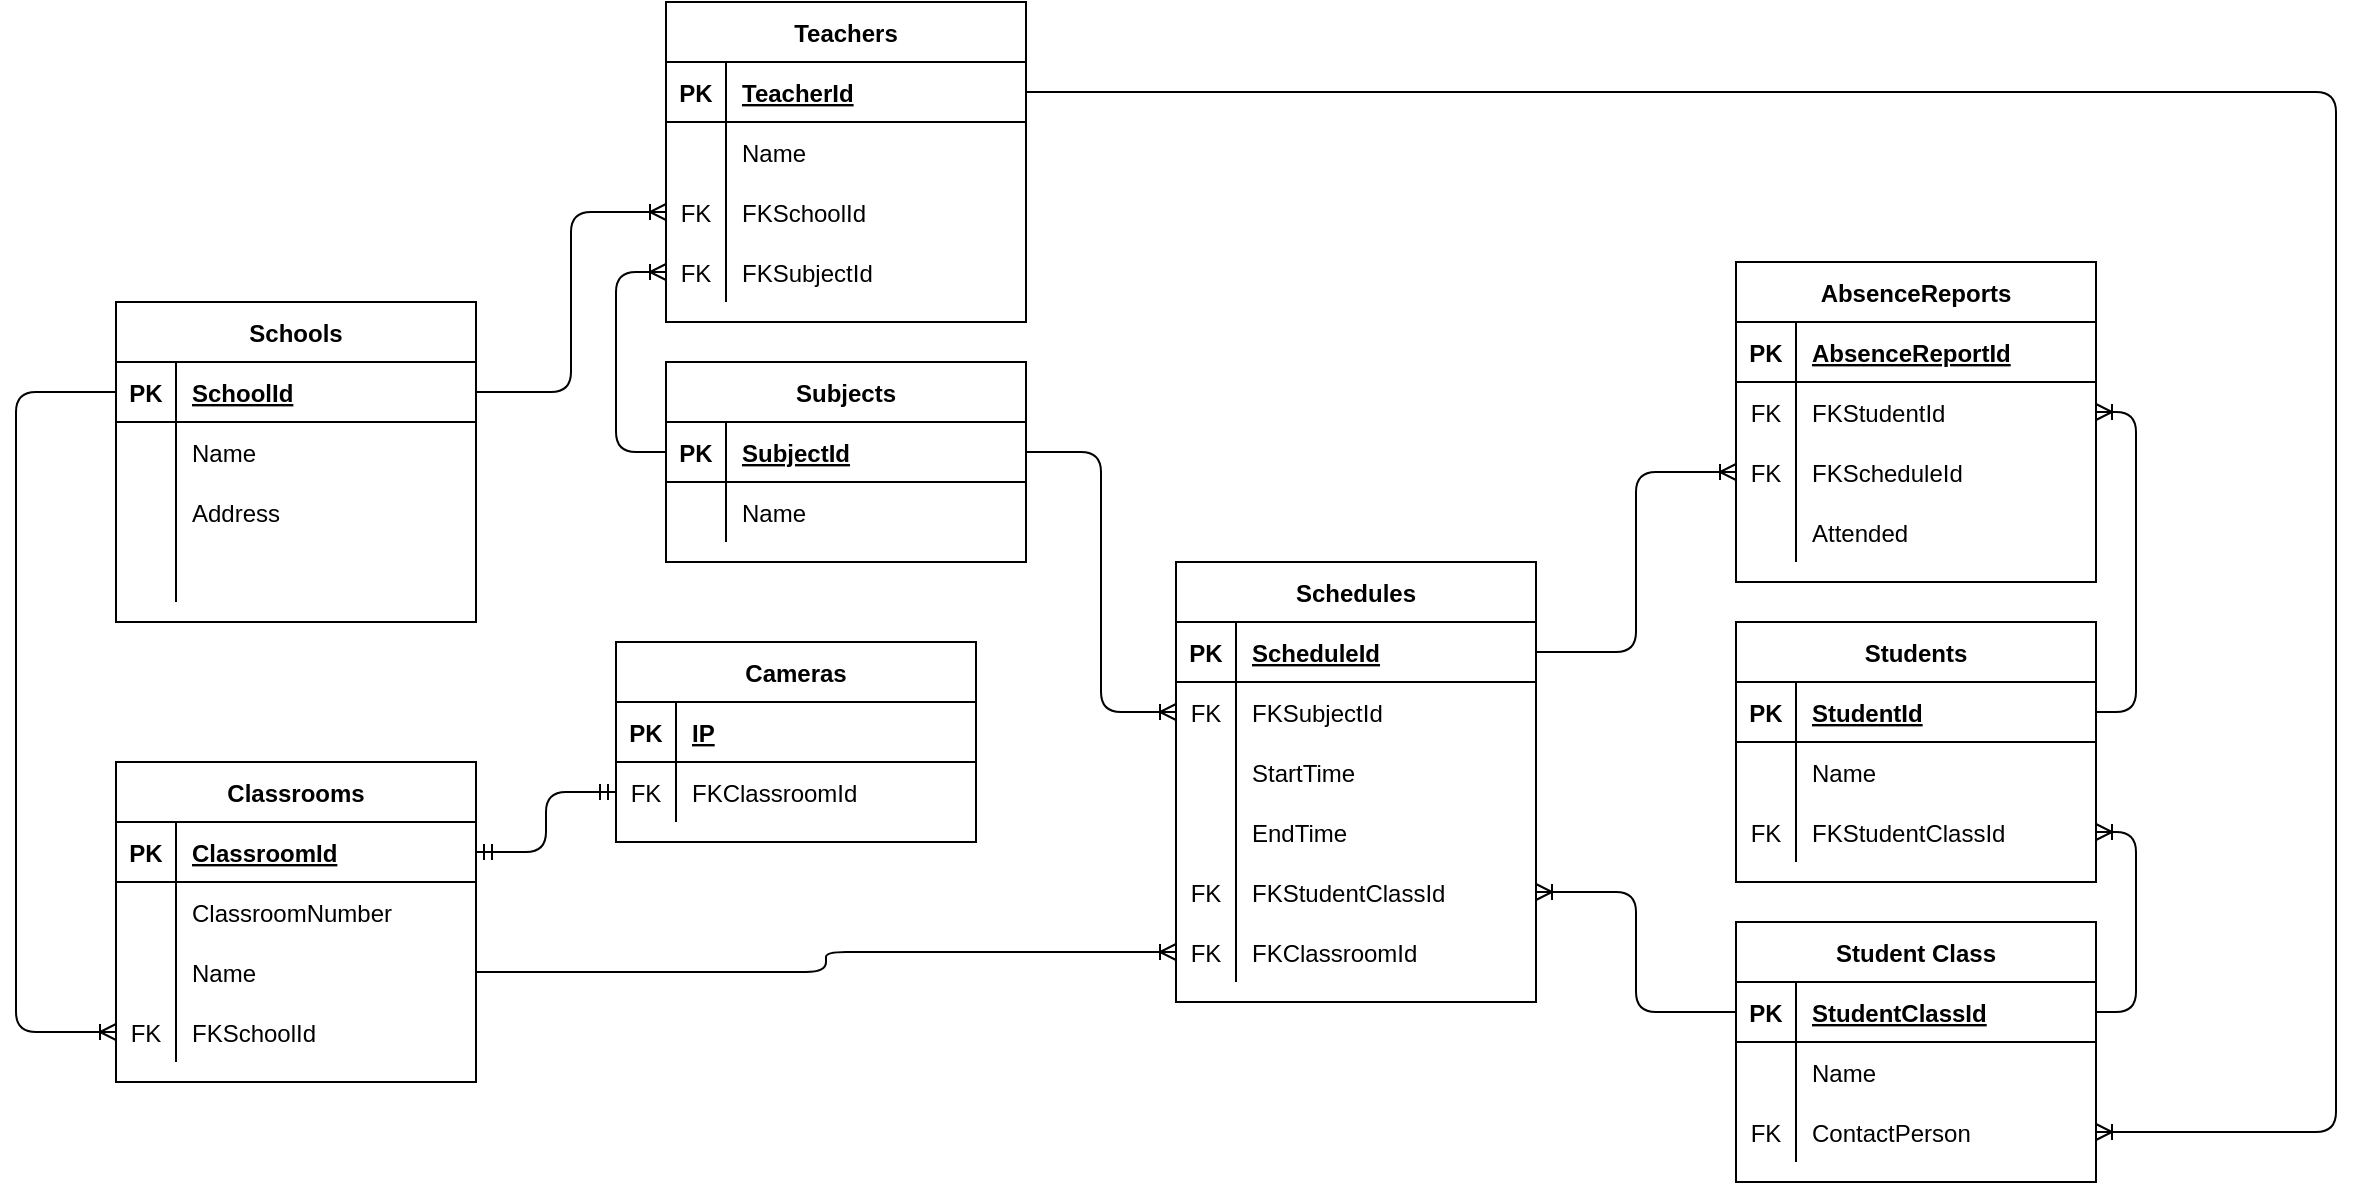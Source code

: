 <mxfile version="15.4.0" type="device"><diagram id="8rN5_jZDG_-9u5wb9jGF" name="Side-1"><mxGraphModel dx="2378" dy="-1061" grid="1" gridSize="10" guides="1" tooltips="1" connect="1" arrows="1" fold="1" page="1" pageScale="1" pageWidth="1169" pageHeight="827" math="0" shadow="0"><root><mxCell id="0"/><mxCell id="1" parent="0"/><mxCell id="3MTxKr7lVffq38F8C_se-118" value="Cameras" style="shape=table;startSize=30;container=1;collapsible=1;childLayout=tableLayout;fixedRows=1;rowLines=0;fontStyle=1;align=center;resizeLast=1;" parent="1" vertex="1"><mxGeometry x="300" y="1980" width="180" height="100" as="geometry"/></mxCell><mxCell id="3MTxKr7lVffq38F8C_se-119" value="" style="shape=partialRectangle;collapsible=0;dropTarget=0;pointerEvents=0;fillColor=none;top=0;left=0;bottom=1;right=0;points=[[0,0.5],[1,0.5]];portConstraint=eastwest;" parent="3MTxKr7lVffq38F8C_se-118" vertex="1"><mxGeometry y="30" width="180" height="30" as="geometry"/></mxCell><mxCell id="3MTxKr7lVffq38F8C_se-120" value="PK" style="shape=partialRectangle;connectable=0;fillColor=none;top=0;left=0;bottom=0;right=0;fontStyle=1;overflow=hidden;" parent="3MTxKr7lVffq38F8C_se-119" vertex="1"><mxGeometry width="30" height="30" as="geometry"><mxRectangle width="30" height="30" as="alternateBounds"/></mxGeometry></mxCell><mxCell id="3MTxKr7lVffq38F8C_se-121" value="IP" style="shape=partialRectangle;connectable=0;fillColor=none;top=0;left=0;bottom=0;right=0;align=left;spacingLeft=6;fontStyle=5;overflow=hidden;" parent="3MTxKr7lVffq38F8C_se-119" vertex="1"><mxGeometry x="30" width="150" height="30" as="geometry"><mxRectangle width="150" height="30" as="alternateBounds"/></mxGeometry></mxCell><mxCell id="3MTxKr7lVffq38F8C_se-122" value="" style="shape=partialRectangle;collapsible=0;dropTarget=0;pointerEvents=0;fillColor=none;top=0;left=0;bottom=0;right=0;points=[[0,0.5],[1,0.5]];portConstraint=eastwest;" parent="3MTxKr7lVffq38F8C_se-118" vertex="1"><mxGeometry y="60" width="180" height="30" as="geometry"/></mxCell><mxCell id="3MTxKr7lVffq38F8C_se-123" value="FK" style="shape=partialRectangle;connectable=0;fillColor=none;top=0;left=0;bottom=0;right=0;fontStyle=0;overflow=hidden;" parent="3MTxKr7lVffq38F8C_se-122" vertex="1"><mxGeometry width="30" height="30" as="geometry"><mxRectangle width="30" height="30" as="alternateBounds"/></mxGeometry></mxCell><mxCell id="3MTxKr7lVffq38F8C_se-124" value="FKClassroomId" style="shape=partialRectangle;connectable=0;fillColor=none;top=0;left=0;bottom=0;right=0;align=left;spacingLeft=6;fontStyle=0;overflow=hidden;" parent="3MTxKr7lVffq38F8C_se-122" vertex="1"><mxGeometry x="30" width="150" height="30" as="geometry"><mxRectangle width="150" height="30" as="alternateBounds"/></mxGeometry></mxCell><mxCell id="3MTxKr7lVffq38F8C_se-125" value="Classrooms" style="shape=table;startSize=30;container=1;collapsible=1;childLayout=tableLayout;fixedRows=1;rowLines=0;fontStyle=1;align=center;resizeLast=1;" parent="1" vertex="1"><mxGeometry x="50" y="2040" width="180" height="160" as="geometry"/></mxCell><mxCell id="3MTxKr7lVffq38F8C_se-126" value="" style="shape=partialRectangle;collapsible=0;dropTarget=0;pointerEvents=0;fillColor=none;top=0;left=0;bottom=1;right=0;points=[[0,0.5],[1,0.5]];portConstraint=eastwest;" parent="3MTxKr7lVffq38F8C_se-125" vertex="1"><mxGeometry y="30" width="180" height="30" as="geometry"/></mxCell><mxCell id="3MTxKr7lVffq38F8C_se-127" value="PK" style="shape=partialRectangle;connectable=0;fillColor=none;top=0;left=0;bottom=0;right=0;fontStyle=1;overflow=hidden;" parent="3MTxKr7lVffq38F8C_se-126" vertex="1"><mxGeometry width="30" height="30" as="geometry"><mxRectangle width="30" height="30" as="alternateBounds"/></mxGeometry></mxCell><mxCell id="3MTxKr7lVffq38F8C_se-128" value="ClassroomId" style="shape=partialRectangle;connectable=0;fillColor=none;top=0;left=0;bottom=0;right=0;align=left;spacingLeft=6;fontStyle=5;overflow=hidden;" parent="3MTxKr7lVffq38F8C_se-126" vertex="1"><mxGeometry x="30" width="150" height="30" as="geometry"><mxRectangle width="150" height="30" as="alternateBounds"/></mxGeometry></mxCell><mxCell id="3MTxKr7lVffq38F8C_se-129" value="" style="shape=partialRectangle;collapsible=0;dropTarget=0;pointerEvents=0;fillColor=none;top=0;left=0;bottom=0;right=0;points=[[0,0.5],[1,0.5]];portConstraint=eastwest;" parent="3MTxKr7lVffq38F8C_se-125" vertex="1"><mxGeometry y="60" width="180" height="30" as="geometry"/></mxCell><mxCell id="3MTxKr7lVffq38F8C_se-130" value="" style="shape=partialRectangle;connectable=0;fillColor=none;top=0;left=0;bottom=0;right=0;editable=1;overflow=hidden;" parent="3MTxKr7lVffq38F8C_se-129" vertex="1"><mxGeometry width="30" height="30" as="geometry"><mxRectangle width="30" height="30" as="alternateBounds"/></mxGeometry></mxCell><mxCell id="3MTxKr7lVffq38F8C_se-131" value="ClassroomNumber" style="shape=partialRectangle;connectable=0;fillColor=none;top=0;left=0;bottom=0;right=0;align=left;spacingLeft=6;overflow=hidden;" parent="3MTxKr7lVffq38F8C_se-129" vertex="1"><mxGeometry x="30" width="150" height="30" as="geometry"><mxRectangle width="150" height="30" as="alternateBounds"/></mxGeometry></mxCell><mxCell id="3MTxKr7lVffq38F8C_se-132" value="" style="shape=partialRectangle;collapsible=0;dropTarget=0;pointerEvents=0;fillColor=none;top=0;left=0;bottom=0;right=0;points=[[0,0.5],[1,0.5]];portConstraint=eastwest;" parent="3MTxKr7lVffq38F8C_se-125" vertex="1"><mxGeometry y="90" width="180" height="30" as="geometry"/></mxCell><mxCell id="3MTxKr7lVffq38F8C_se-133" value="" style="shape=partialRectangle;connectable=0;fillColor=none;top=0;left=0;bottom=0;right=0;editable=1;overflow=hidden;" parent="3MTxKr7lVffq38F8C_se-132" vertex="1"><mxGeometry width="30" height="30" as="geometry"><mxRectangle width="30" height="30" as="alternateBounds"/></mxGeometry></mxCell><mxCell id="3MTxKr7lVffq38F8C_se-134" value="Name" style="shape=partialRectangle;connectable=0;fillColor=none;top=0;left=0;bottom=0;right=0;align=left;spacingLeft=6;overflow=hidden;" parent="3MTxKr7lVffq38F8C_se-132" vertex="1"><mxGeometry x="30" width="150" height="30" as="geometry"><mxRectangle width="150" height="30" as="alternateBounds"/></mxGeometry></mxCell><mxCell id="3MTxKr7lVffq38F8C_se-135" value="" style="shape=partialRectangle;collapsible=0;dropTarget=0;pointerEvents=0;fillColor=none;top=0;left=0;bottom=0;right=0;points=[[0,0.5],[1,0.5]];portConstraint=eastwest;" parent="3MTxKr7lVffq38F8C_se-125" vertex="1"><mxGeometry y="120" width="180" height="30" as="geometry"/></mxCell><mxCell id="3MTxKr7lVffq38F8C_se-136" value="FK" style="shape=partialRectangle;connectable=0;fillColor=none;top=0;left=0;bottom=0;right=0;fontStyle=0;overflow=hidden;" parent="3MTxKr7lVffq38F8C_se-135" vertex="1"><mxGeometry width="30" height="30" as="geometry"><mxRectangle width="30" height="30" as="alternateBounds"/></mxGeometry></mxCell><mxCell id="3MTxKr7lVffq38F8C_se-137" value="FKSchoolId" style="shape=partialRectangle;connectable=0;fillColor=none;top=0;left=0;bottom=0;right=0;align=left;spacingLeft=6;fontStyle=0;overflow=hidden;" parent="3MTxKr7lVffq38F8C_se-135" vertex="1"><mxGeometry x="30" width="150" height="30" as="geometry"><mxRectangle width="150" height="30" as="alternateBounds"/></mxGeometry></mxCell><mxCell id="3MTxKr7lVffq38F8C_se-141" value="Schools" style="shape=table;startSize=30;container=1;collapsible=1;childLayout=tableLayout;fixedRows=1;rowLines=0;fontStyle=1;align=center;resizeLast=1;" parent="1" vertex="1"><mxGeometry x="50" y="1810" width="180" height="160" as="geometry"/></mxCell><mxCell id="3MTxKr7lVffq38F8C_se-142" value="" style="shape=partialRectangle;collapsible=0;dropTarget=0;pointerEvents=0;fillColor=none;top=0;left=0;bottom=1;right=0;points=[[0,0.5],[1,0.5]];portConstraint=eastwest;" parent="3MTxKr7lVffq38F8C_se-141" vertex="1"><mxGeometry y="30" width="180" height="30" as="geometry"/></mxCell><mxCell id="3MTxKr7lVffq38F8C_se-143" value="PK" style="shape=partialRectangle;connectable=0;fillColor=none;top=0;left=0;bottom=0;right=0;fontStyle=1;overflow=hidden;" parent="3MTxKr7lVffq38F8C_se-142" vertex="1"><mxGeometry width="30" height="30" as="geometry"><mxRectangle width="30" height="30" as="alternateBounds"/></mxGeometry></mxCell><mxCell id="3MTxKr7lVffq38F8C_se-144" value="SchoolId" style="shape=partialRectangle;connectable=0;fillColor=none;top=0;left=0;bottom=0;right=0;align=left;spacingLeft=6;fontStyle=5;overflow=hidden;" parent="3MTxKr7lVffq38F8C_se-142" vertex="1"><mxGeometry x="30" width="150" height="30" as="geometry"><mxRectangle width="150" height="30" as="alternateBounds"/></mxGeometry></mxCell><mxCell id="3MTxKr7lVffq38F8C_se-145" value="" style="shape=partialRectangle;collapsible=0;dropTarget=0;pointerEvents=0;fillColor=none;top=0;left=0;bottom=0;right=0;points=[[0,0.5],[1,0.5]];portConstraint=eastwest;" parent="3MTxKr7lVffq38F8C_se-141" vertex="1"><mxGeometry y="60" width="180" height="30" as="geometry"/></mxCell><mxCell id="3MTxKr7lVffq38F8C_se-146" value="" style="shape=partialRectangle;connectable=0;fillColor=none;top=0;left=0;bottom=0;right=0;editable=1;overflow=hidden;" parent="3MTxKr7lVffq38F8C_se-145" vertex="1"><mxGeometry width="30" height="30" as="geometry"><mxRectangle width="30" height="30" as="alternateBounds"/></mxGeometry></mxCell><mxCell id="3MTxKr7lVffq38F8C_se-147" value="Name" style="shape=partialRectangle;connectable=0;fillColor=none;top=0;left=0;bottom=0;right=0;align=left;spacingLeft=6;overflow=hidden;" parent="3MTxKr7lVffq38F8C_se-145" vertex="1"><mxGeometry x="30" width="150" height="30" as="geometry"><mxRectangle width="150" height="30" as="alternateBounds"/></mxGeometry></mxCell><mxCell id="3MTxKr7lVffq38F8C_se-148" value="" style="shape=partialRectangle;collapsible=0;dropTarget=0;pointerEvents=0;fillColor=none;top=0;left=0;bottom=0;right=0;points=[[0,0.5],[1,0.5]];portConstraint=eastwest;" parent="3MTxKr7lVffq38F8C_se-141" vertex="1"><mxGeometry y="90" width="180" height="30" as="geometry"/></mxCell><mxCell id="3MTxKr7lVffq38F8C_se-149" value="" style="shape=partialRectangle;connectable=0;fillColor=none;top=0;left=0;bottom=0;right=0;editable=1;overflow=hidden;" parent="3MTxKr7lVffq38F8C_se-148" vertex="1"><mxGeometry width="30" height="30" as="geometry"><mxRectangle width="30" height="30" as="alternateBounds"/></mxGeometry></mxCell><mxCell id="3MTxKr7lVffq38F8C_se-150" value="Address" style="shape=partialRectangle;connectable=0;fillColor=none;top=0;left=0;bottom=0;right=0;align=left;spacingLeft=6;overflow=hidden;" parent="3MTxKr7lVffq38F8C_se-148" vertex="1"><mxGeometry x="30" width="150" height="30" as="geometry"><mxRectangle width="150" height="30" as="alternateBounds"/></mxGeometry></mxCell><mxCell id="3MTxKr7lVffq38F8C_se-151" value="" style="shape=partialRectangle;collapsible=0;dropTarget=0;pointerEvents=0;fillColor=none;top=0;left=0;bottom=0;right=0;points=[[0,0.5],[1,0.5]];portConstraint=eastwest;" parent="3MTxKr7lVffq38F8C_se-141" vertex="1"><mxGeometry y="120" width="180" height="30" as="geometry"/></mxCell><mxCell id="3MTxKr7lVffq38F8C_se-152" value="" style="shape=partialRectangle;connectable=0;fillColor=none;top=0;left=0;bottom=0;right=0;editable=1;overflow=hidden;" parent="3MTxKr7lVffq38F8C_se-151" vertex="1"><mxGeometry width="30" height="30" as="geometry"><mxRectangle width="30" height="30" as="alternateBounds"/></mxGeometry></mxCell><mxCell id="3MTxKr7lVffq38F8C_se-153" value="" style="shape=partialRectangle;connectable=0;fillColor=none;top=0;left=0;bottom=0;right=0;align=left;spacingLeft=6;overflow=hidden;" parent="3MTxKr7lVffq38F8C_se-151" vertex="1"><mxGeometry x="30" width="150" height="30" as="geometry"><mxRectangle width="150" height="30" as="alternateBounds"/></mxGeometry></mxCell><mxCell id="3MTxKr7lVffq38F8C_se-154" value="Teachers" style="shape=table;startSize=30;container=1;collapsible=1;childLayout=tableLayout;fixedRows=1;rowLines=0;fontStyle=1;align=center;resizeLast=1;" parent="1" vertex="1"><mxGeometry x="325" y="1660" width="180" height="160.0" as="geometry"/></mxCell><mxCell id="3MTxKr7lVffq38F8C_se-155" value="" style="shape=partialRectangle;collapsible=0;dropTarget=0;pointerEvents=0;fillColor=none;top=0;left=0;bottom=1;right=0;points=[[0,0.5],[1,0.5]];portConstraint=eastwest;" parent="3MTxKr7lVffq38F8C_se-154" vertex="1"><mxGeometry y="30" width="180" height="30" as="geometry"/></mxCell><mxCell id="3MTxKr7lVffq38F8C_se-156" value="PK" style="shape=partialRectangle;connectable=0;fillColor=none;top=0;left=0;bottom=0;right=0;fontStyle=1;overflow=hidden;" parent="3MTxKr7lVffq38F8C_se-155" vertex="1"><mxGeometry width="30" height="30" as="geometry"><mxRectangle width="30" height="30" as="alternateBounds"/></mxGeometry></mxCell><mxCell id="3MTxKr7lVffq38F8C_se-157" value="TeacherId" style="shape=partialRectangle;connectable=0;fillColor=none;top=0;left=0;bottom=0;right=0;align=left;spacingLeft=6;fontStyle=5;overflow=hidden;" parent="3MTxKr7lVffq38F8C_se-155" vertex="1"><mxGeometry x="30" width="150" height="30" as="geometry"><mxRectangle width="150" height="30" as="alternateBounds"/></mxGeometry></mxCell><mxCell id="3MTxKr7lVffq38F8C_se-158" value="" style="shape=partialRectangle;collapsible=0;dropTarget=0;pointerEvents=0;fillColor=none;top=0;left=0;bottom=0;right=0;points=[[0,0.5],[1,0.5]];portConstraint=eastwest;" parent="3MTxKr7lVffq38F8C_se-154" vertex="1"><mxGeometry y="60" width="180" height="30" as="geometry"/></mxCell><mxCell id="3MTxKr7lVffq38F8C_se-159" value="" style="shape=partialRectangle;connectable=0;fillColor=none;top=0;left=0;bottom=0;right=0;editable=1;overflow=hidden;" parent="3MTxKr7lVffq38F8C_se-158" vertex="1"><mxGeometry width="30" height="30" as="geometry"><mxRectangle width="30" height="30" as="alternateBounds"/></mxGeometry></mxCell><mxCell id="3MTxKr7lVffq38F8C_se-160" value="Name" style="shape=partialRectangle;connectable=0;fillColor=none;top=0;left=0;bottom=0;right=0;align=left;spacingLeft=6;overflow=hidden;" parent="3MTxKr7lVffq38F8C_se-158" vertex="1"><mxGeometry x="30" width="150" height="30" as="geometry"><mxRectangle width="150" height="30" as="alternateBounds"/></mxGeometry></mxCell><mxCell id="3MTxKr7lVffq38F8C_se-161" value="" style="shape=partialRectangle;collapsible=0;dropTarget=0;pointerEvents=0;fillColor=none;top=0;left=0;bottom=0;right=0;points=[[0,0.5],[1,0.5]];portConstraint=eastwest;" parent="3MTxKr7lVffq38F8C_se-154" vertex="1"><mxGeometry y="90" width="180" height="30" as="geometry"/></mxCell><mxCell id="3MTxKr7lVffq38F8C_se-162" value="FK" style="shape=partialRectangle;connectable=0;fillColor=none;top=0;left=0;bottom=0;right=0;fontStyle=0;overflow=hidden;" parent="3MTxKr7lVffq38F8C_se-161" vertex="1"><mxGeometry width="30" height="30" as="geometry"><mxRectangle width="30" height="30" as="alternateBounds"/></mxGeometry></mxCell><mxCell id="3MTxKr7lVffq38F8C_se-163" value="FKSchoolId" style="shape=partialRectangle;connectable=0;fillColor=none;top=0;left=0;bottom=0;right=0;align=left;spacingLeft=6;fontStyle=0;overflow=hidden;" parent="3MTxKr7lVffq38F8C_se-161" vertex="1"><mxGeometry x="30" width="150" height="30" as="geometry"><mxRectangle width="150" height="30" as="alternateBounds"/></mxGeometry></mxCell><mxCell id="3MTxKr7lVffq38F8C_se-164" value="" style="shape=partialRectangle;collapsible=0;dropTarget=0;pointerEvents=0;fillColor=none;top=0;left=0;bottom=0;right=0;points=[[0,0.5],[1,0.5]];portConstraint=eastwest;" parent="3MTxKr7lVffq38F8C_se-154" vertex="1"><mxGeometry y="120" width="180" height="30" as="geometry"/></mxCell><mxCell id="3MTxKr7lVffq38F8C_se-165" value="FK" style="shape=partialRectangle;connectable=0;fillColor=none;top=0;left=0;bottom=0;right=0;fontStyle=0;overflow=hidden;" parent="3MTxKr7lVffq38F8C_se-164" vertex="1"><mxGeometry width="30" height="30" as="geometry"><mxRectangle width="30" height="30" as="alternateBounds"/></mxGeometry></mxCell><mxCell id="3MTxKr7lVffq38F8C_se-166" value="FKSubjectId" style="shape=partialRectangle;connectable=0;fillColor=none;top=0;left=0;bottom=0;right=0;align=left;spacingLeft=6;fontStyle=0;overflow=hidden;" parent="3MTxKr7lVffq38F8C_se-164" vertex="1"><mxGeometry x="30" width="150" height="30" as="geometry"><mxRectangle width="150" height="30" as="alternateBounds"/></mxGeometry></mxCell><mxCell id="3MTxKr7lVffq38F8C_se-167" value="Subjects" style="shape=table;startSize=30;container=1;collapsible=1;childLayout=tableLayout;fixedRows=1;rowLines=0;fontStyle=1;align=center;resizeLast=1;" parent="1" vertex="1"><mxGeometry x="325" y="1840" width="180" height="100" as="geometry"/></mxCell><mxCell id="3MTxKr7lVffq38F8C_se-168" value="" style="shape=partialRectangle;collapsible=0;dropTarget=0;pointerEvents=0;fillColor=none;top=0;left=0;bottom=1;right=0;points=[[0,0.5],[1,0.5]];portConstraint=eastwest;" parent="3MTxKr7lVffq38F8C_se-167" vertex="1"><mxGeometry y="30" width="180" height="30" as="geometry"/></mxCell><mxCell id="3MTxKr7lVffq38F8C_se-169" value="PK" style="shape=partialRectangle;connectable=0;fillColor=none;top=0;left=0;bottom=0;right=0;fontStyle=1;overflow=hidden;" parent="3MTxKr7lVffq38F8C_se-168" vertex="1"><mxGeometry width="30" height="30" as="geometry"><mxRectangle width="30" height="30" as="alternateBounds"/></mxGeometry></mxCell><mxCell id="3MTxKr7lVffq38F8C_se-170" value="SubjectId" style="shape=partialRectangle;connectable=0;fillColor=none;top=0;left=0;bottom=0;right=0;align=left;spacingLeft=6;fontStyle=5;overflow=hidden;" parent="3MTxKr7lVffq38F8C_se-168" vertex="1"><mxGeometry x="30" width="150" height="30" as="geometry"><mxRectangle width="150" height="30" as="alternateBounds"/></mxGeometry></mxCell><mxCell id="3MTxKr7lVffq38F8C_se-171" value="" style="shape=partialRectangle;collapsible=0;dropTarget=0;pointerEvents=0;fillColor=none;top=0;left=0;bottom=0;right=0;points=[[0,0.5],[1,0.5]];portConstraint=eastwest;" parent="3MTxKr7lVffq38F8C_se-167" vertex="1"><mxGeometry y="60" width="180" height="30" as="geometry"/></mxCell><mxCell id="3MTxKr7lVffq38F8C_se-172" value="" style="shape=partialRectangle;connectable=0;fillColor=none;top=0;left=0;bottom=0;right=0;editable=1;overflow=hidden;" parent="3MTxKr7lVffq38F8C_se-171" vertex="1"><mxGeometry width="30" height="30" as="geometry"><mxRectangle width="30" height="30" as="alternateBounds"/></mxGeometry></mxCell><mxCell id="3MTxKr7lVffq38F8C_se-173" value="Name" style="shape=partialRectangle;connectable=0;fillColor=none;top=0;left=0;bottom=0;right=0;align=left;spacingLeft=6;overflow=hidden;" parent="3MTxKr7lVffq38F8C_se-171" vertex="1"><mxGeometry x="30" width="150" height="30" as="geometry"><mxRectangle width="150" height="30" as="alternateBounds"/></mxGeometry></mxCell><mxCell id="3MTxKr7lVffq38F8C_se-174" value="" style="edgeStyle=orthogonalEdgeStyle;fontSize=12;html=1;endArrow=ERoneToMany;entryX=0;entryY=0.5;entryDx=0;entryDy=0;exitX=0;exitY=0.5;exitDx=0;exitDy=0;" parent="1" source="3MTxKr7lVffq38F8C_se-142" target="3MTxKr7lVffq38F8C_se-135" edge="1"><mxGeometry width="100" height="100" relative="1" as="geometry"><mxPoint x="-170" y="1820" as="sourcePoint"/><mxPoint x="-260" y="1935" as="targetPoint"/><Array as="points"><mxPoint y="1855"/><mxPoint y="2175"/></Array></mxGeometry></mxCell><mxCell id="3MTxKr7lVffq38F8C_se-175" value="" style="edgeStyle=orthogonalEdgeStyle;fontSize=12;html=1;endArrow=ERmandOne;startArrow=ERmandOne;entryX=0;entryY=0.5;entryDx=0;entryDy=0;exitX=1;exitY=0.5;exitDx=0;exitDy=0;" parent="1" source="3MTxKr7lVffq38F8C_se-126" target="3MTxKr7lVffq38F8C_se-122" edge="1"><mxGeometry width="100" height="100" relative="1" as="geometry"><mxPoint x="230" y="2175" as="sourcePoint"/><mxPoint x="340" y="2010" as="targetPoint"/></mxGeometry></mxCell><mxCell id="3MTxKr7lVffq38F8C_se-180" value="Students" style="shape=table;startSize=30;container=1;collapsible=1;childLayout=tableLayout;fixedRows=1;rowLines=0;fontStyle=1;align=center;resizeLast=1;" parent="1" vertex="1"><mxGeometry x="860" y="1970" width="180" height="130" as="geometry"/></mxCell><mxCell id="3MTxKr7lVffq38F8C_se-181" value="" style="shape=partialRectangle;collapsible=0;dropTarget=0;pointerEvents=0;fillColor=none;top=0;left=0;bottom=1;right=0;points=[[0,0.5],[1,0.5]];portConstraint=eastwest;" parent="3MTxKr7lVffq38F8C_se-180" vertex="1"><mxGeometry y="30" width="180" height="30" as="geometry"/></mxCell><mxCell id="3MTxKr7lVffq38F8C_se-182" value="PK" style="shape=partialRectangle;connectable=0;fillColor=none;top=0;left=0;bottom=0;right=0;fontStyle=1;overflow=hidden;" parent="3MTxKr7lVffq38F8C_se-181" vertex="1"><mxGeometry width="30" height="30" as="geometry"><mxRectangle width="30" height="30" as="alternateBounds"/></mxGeometry></mxCell><mxCell id="3MTxKr7lVffq38F8C_se-183" value="StudentId" style="shape=partialRectangle;connectable=0;fillColor=none;top=0;left=0;bottom=0;right=0;align=left;spacingLeft=6;fontStyle=5;overflow=hidden;" parent="3MTxKr7lVffq38F8C_se-181" vertex="1"><mxGeometry x="30" width="150" height="30" as="geometry"><mxRectangle width="150" height="30" as="alternateBounds"/></mxGeometry></mxCell><mxCell id="3MTxKr7lVffq38F8C_se-184" value="" style="shape=partialRectangle;collapsible=0;dropTarget=0;pointerEvents=0;fillColor=none;top=0;left=0;bottom=0;right=0;points=[[0,0.5],[1,0.5]];portConstraint=eastwest;" parent="3MTxKr7lVffq38F8C_se-180" vertex="1"><mxGeometry y="60" width="180" height="30" as="geometry"/></mxCell><mxCell id="3MTxKr7lVffq38F8C_se-185" value="" style="shape=partialRectangle;connectable=0;fillColor=none;top=0;left=0;bottom=0;right=0;editable=1;overflow=hidden;" parent="3MTxKr7lVffq38F8C_se-184" vertex="1"><mxGeometry width="30" height="30" as="geometry"><mxRectangle width="30" height="30" as="alternateBounds"/></mxGeometry></mxCell><mxCell id="3MTxKr7lVffq38F8C_se-186" value="Name" style="shape=partialRectangle;connectable=0;fillColor=none;top=0;left=0;bottom=0;right=0;align=left;spacingLeft=6;overflow=hidden;" parent="3MTxKr7lVffq38F8C_se-184" vertex="1"><mxGeometry x="30" width="150" height="30" as="geometry"><mxRectangle width="150" height="30" as="alternateBounds"/></mxGeometry></mxCell><mxCell id="3MTxKr7lVffq38F8C_se-187" value="" style="shape=partialRectangle;collapsible=0;dropTarget=0;pointerEvents=0;fillColor=none;top=0;left=0;bottom=0;right=0;points=[[0,0.5],[1,0.5]];portConstraint=eastwest;" parent="3MTxKr7lVffq38F8C_se-180" vertex="1"><mxGeometry y="90" width="180" height="30" as="geometry"/></mxCell><mxCell id="3MTxKr7lVffq38F8C_se-188" value="FK" style="shape=partialRectangle;connectable=0;fillColor=none;top=0;left=0;bottom=0;right=0;fontStyle=0;overflow=hidden;" parent="3MTxKr7lVffq38F8C_se-187" vertex="1"><mxGeometry width="30" height="30" as="geometry"><mxRectangle width="30" height="30" as="alternateBounds"/></mxGeometry></mxCell><mxCell id="3MTxKr7lVffq38F8C_se-189" value="FKStudentClassId" style="shape=partialRectangle;connectable=0;fillColor=none;top=0;left=0;bottom=0;right=0;align=left;spacingLeft=6;fontStyle=0;overflow=hidden;" parent="3MTxKr7lVffq38F8C_se-187" vertex="1"><mxGeometry x="30" width="150" height="30" as="geometry"><mxRectangle width="150" height="30" as="alternateBounds"/></mxGeometry></mxCell><mxCell id="3MTxKr7lVffq38F8C_se-190" value="Schedules" style="shape=table;startSize=30;container=1;collapsible=1;childLayout=tableLayout;fixedRows=1;rowLines=0;fontStyle=1;align=center;resizeLast=1;" parent="1" vertex="1"><mxGeometry x="580" y="1940" width="180" height="220" as="geometry"/></mxCell><mxCell id="3MTxKr7lVffq38F8C_se-191" value="" style="shape=partialRectangle;collapsible=0;dropTarget=0;pointerEvents=0;fillColor=none;top=0;left=0;bottom=1;right=0;points=[[0,0.5],[1,0.5]];portConstraint=eastwest;" parent="3MTxKr7lVffq38F8C_se-190" vertex="1"><mxGeometry y="30" width="180" height="30" as="geometry"/></mxCell><mxCell id="3MTxKr7lVffq38F8C_se-192" value="PK" style="shape=partialRectangle;connectable=0;fillColor=none;top=0;left=0;bottom=0;right=0;fontStyle=1;overflow=hidden;" parent="3MTxKr7lVffq38F8C_se-191" vertex="1"><mxGeometry width="30" height="30" as="geometry"><mxRectangle width="30" height="30" as="alternateBounds"/></mxGeometry></mxCell><mxCell id="3MTxKr7lVffq38F8C_se-193" value="ScheduleId" style="shape=partialRectangle;connectable=0;fillColor=none;top=0;left=0;bottom=0;right=0;align=left;spacingLeft=6;fontStyle=5;overflow=hidden;" parent="3MTxKr7lVffq38F8C_se-191" vertex="1"><mxGeometry x="30" width="150" height="30" as="geometry"><mxRectangle width="150" height="30" as="alternateBounds"/></mxGeometry></mxCell><mxCell id="3MTxKr7lVffq38F8C_se-194" value="" style="shape=partialRectangle;collapsible=0;dropTarget=0;pointerEvents=0;fillColor=none;top=0;left=0;bottom=0;right=0;points=[[0,0.5],[1,0.5]];portConstraint=eastwest;" parent="3MTxKr7lVffq38F8C_se-190" vertex="1"><mxGeometry y="60" width="180" height="30" as="geometry"/></mxCell><mxCell id="3MTxKr7lVffq38F8C_se-195" value="FK" style="shape=partialRectangle;connectable=0;fillColor=none;top=0;left=0;bottom=0;right=0;fontStyle=0;overflow=hidden;" parent="3MTxKr7lVffq38F8C_se-194" vertex="1"><mxGeometry width="30" height="30" as="geometry"><mxRectangle width="30" height="30" as="alternateBounds"/></mxGeometry></mxCell><mxCell id="3MTxKr7lVffq38F8C_se-196" value="FKSubjectId" style="shape=partialRectangle;connectable=0;fillColor=none;top=0;left=0;bottom=0;right=0;align=left;spacingLeft=6;fontStyle=0;overflow=hidden;" parent="3MTxKr7lVffq38F8C_se-194" vertex="1"><mxGeometry x="30" width="150" height="30" as="geometry"><mxRectangle width="150" height="30" as="alternateBounds"/></mxGeometry></mxCell><mxCell id="3MTxKr7lVffq38F8C_se-197" value="" style="shape=partialRectangle;collapsible=0;dropTarget=0;pointerEvents=0;fillColor=none;top=0;left=0;bottom=0;right=0;points=[[0,0.5],[1,0.5]];portConstraint=eastwest;" parent="3MTxKr7lVffq38F8C_se-190" vertex="1"><mxGeometry y="90" width="180" height="30" as="geometry"/></mxCell><mxCell id="3MTxKr7lVffq38F8C_se-198" value="" style="shape=partialRectangle;connectable=0;fillColor=none;top=0;left=0;bottom=0;right=0;editable=1;overflow=hidden;" parent="3MTxKr7lVffq38F8C_se-197" vertex="1"><mxGeometry width="30" height="30" as="geometry"><mxRectangle width="30" height="30" as="alternateBounds"/></mxGeometry></mxCell><mxCell id="3MTxKr7lVffq38F8C_se-199" value="StartTime" style="shape=partialRectangle;connectable=0;fillColor=none;top=0;left=0;bottom=0;right=0;align=left;spacingLeft=6;overflow=hidden;" parent="3MTxKr7lVffq38F8C_se-197" vertex="1"><mxGeometry x="30" width="150" height="30" as="geometry"><mxRectangle width="150" height="30" as="alternateBounds"/></mxGeometry></mxCell><mxCell id="3MTxKr7lVffq38F8C_se-200" value="" style="shape=partialRectangle;collapsible=0;dropTarget=0;pointerEvents=0;fillColor=none;top=0;left=0;bottom=0;right=0;points=[[0,0.5],[1,0.5]];portConstraint=eastwest;" parent="3MTxKr7lVffq38F8C_se-190" vertex="1"><mxGeometry y="120" width="180" height="30" as="geometry"/></mxCell><mxCell id="3MTxKr7lVffq38F8C_se-201" value="" style="shape=partialRectangle;connectable=0;fillColor=none;top=0;left=0;bottom=0;right=0;editable=1;overflow=hidden;" parent="3MTxKr7lVffq38F8C_se-200" vertex="1"><mxGeometry width="30" height="30" as="geometry"><mxRectangle width="30" height="30" as="alternateBounds"/></mxGeometry></mxCell><mxCell id="3MTxKr7lVffq38F8C_se-202" value="EndTime" style="shape=partialRectangle;connectable=0;fillColor=none;top=0;left=0;bottom=0;right=0;align=left;spacingLeft=6;overflow=hidden;" parent="3MTxKr7lVffq38F8C_se-200" vertex="1"><mxGeometry x="30" width="150" height="30" as="geometry"><mxRectangle width="150" height="30" as="alternateBounds"/></mxGeometry></mxCell><mxCell id="3MTxKr7lVffq38F8C_se-203" value="" style="shape=partialRectangle;collapsible=0;dropTarget=0;pointerEvents=0;fillColor=none;top=0;left=0;bottom=0;right=0;points=[[0,0.5],[1,0.5]];portConstraint=eastwest;" parent="3MTxKr7lVffq38F8C_se-190" vertex="1"><mxGeometry y="150" width="180" height="30" as="geometry"/></mxCell><mxCell id="3MTxKr7lVffq38F8C_se-204" value="FK" style="shape=partialRectangle;connectable=0;fillColor=none;top=0;left=0;bottom=0;right=0;fontStyle=0;overflow=hidden;" parent="3MTxKr7lVffq38F8C_se-203" vertex="1"><mxGeometry width="30" height="30" as="geometry"><mxRectangle width="30" height="30" as="alternateBounds"/></mxGeometry></mxCell><mxCell id="3MTxKr7lVffq38F8C_se-205" value="FKStudentClassId" style="shape=partialRectangle;connectable=0;fillColor=none;top=0;left=0;bottom=0;right=0;align=left;spacingLeft=6;fontStyle=0;overflow=hidden;" parent="3MTxKr7lVffq38F8C_se-203" vertex="1"><mxGeometry x="30" width="150" height="30" as="geometry"><mxRectangle width="150" height="30" as="alternateBounds"/></mxGeometry></mxCell><mxCell id="3MTxKr7lVffq38F8C_se-206" value="" style="shape=partialRectangle;collapsible=0;dropTarget=0;pointerEvents=0;fillColor=none;top=0;left=0;bottom=0;right=0;points=[[0,0.5],[1,0.5]];portConstraint=eastwest;" parent="3MTxKr7lVffq38F8C_se-190" vertex="1"><mxGeometry y="180" width="180" height="30" as="geometry"/></mxCell><mxCell id="3MTxKr7lVffq38F8C_se-207" value="FK" style="shape=partialRectangle;connectable=0;fillColor=none;top=0;left=0;bottom=0;right=0;fontStyle=0;overflow=hidden;" parent="3MTxKr7lVffq38F8C_se-206" vertex="1"><mxGeometry width="30" height="30" as="geometry"><mxRectangle width="30" height="30" as="alternateBounds"/></mxGeometry></mxCell><mxCell id="3MTxKr7lVffq38F8C_se-208" value="FKClassroomId" style="shape=partialRectangle;connectable=0;fillColor=none;top=0;left=0;bottom=0;right=0;align=left;spacingLeft=6;fontStyle=0;overflow=hidden;" parent="3MTxKr7lVffq38F8C_se-206" vertex="1"><mxGeometry x="30" width="150" height="30" as="geometry"><mxRectangle width="150" height="30" as="alternateBounds"/></mxGeometry></mxCell><mxCell id="3MTxKr7lVffq38F8C_se-209" value="AbsenceReports" style="shape=table;startSize=30;container=1;collapsible=1;childLayout=tableLayout;fixedRows=1;rowLines=0;fontStyle=1;align=center;resizeLast=1;" parent="1" vertex="1"><mxGeometry x="860" y="1790" width="180" height="160" as="geometry"/></mxCell><mxCell id="3MTxKr7lVffq38F8C_se-243" value="" style="shape=partialRectangle;collapsible=0;dropTarget=0;pointerEvents=0;fillColor=none;top=0;left=0;bottom=1;right=0;points=[[0,0.5],[1,0.5]];portConstraint=eastwest;" parent="3MTxKr7lVffq38F8C_se-209" vertex="1"><mxGeometry y="30" width="180" height="30" as="geometry"/></mxCell><mxCell id="3MTxKr7lVffq38F8C_se-244" value="PK" style="shape=partialRectangle;connectable=0;fillColor=none;top=0;left=0;bottom=0;right=0;fontStyle=1;overflow=hidden;" parent="3MTxKr7lVffq38F8C_se-243" vertex="1"><mxGeometry width="30" height="30" as="geometry"/></mxCell><mxCell id="3MTxKr7lVffq38F8C_se-245" value="AbsenceReportId" style="shape=partialRectangle;connectable=0;fillColor=none;top=0;left=0;bottom=0;right=0;align=left;spacingLeft=6;fontStyle=5;overflow=hidden;" parent="3MTxKr7lVffq38F8C_se-243" vertex="1"><mxGeometry x="30" width="150" height="30" as="geometry"/></mxCell><mxCell id="3MTxKr7lVffq38F8C_se-240" value="" style="shape=partialRectangle;collapsible=0;dropTarget=0;pointerEvents=0;fillColor=none;top=0;left=0;bottom=0;right=0;points=[[0,0.5],[1,0.5]];portConstraint=eastwest;" parent="3MTxKr7lVffq38F8C_se-209" vertex="1"><mxGeometry y="60" width="180" height="30" as="geometry"/></mxCell><mxCell id="3MTxKr7lVffq38F8C_se-241" value="FK" style="shape=partialRectangle;connectable=0;fillColor=none;top=0;left=0;bottom=0;right=0;fontStyle=0;overflow=hidden;" parent="3MTxKr7lVffq38F8C_se-240" vertex="1"><mxGeometry width="30" height="30" as="geometry"/></mxCell><mxCell id="3MTxKr7lVffq38F8C_se-242" value="FKStudentId" style="shape=partialRectangle;connectable=0;fillColor=none;top=0;left=0;bottom=0;right=0;align=left;spacingLeft=6;fontStyle=0;overflow=hidden;" parent="3MTxKr7lVffq38F8C_se-240" vertex="1"><mxGeometry x="30" width="150" height="30" as="geometry"/></mxCell><mxCell id="3MTxKr7lVffq38F8C_se-246" value="" style="shape=partialRectangle;collapsible=0;dropTarget=0;pointerEvents=0;fillColor=none;top=0;left=0;bottom=0;right=0;points=[[0,0.5],[1,0.5]];portConstraint=eastwest;" parent="3MTxKr7lVffq38F8C_se-209" vertex="1"><mxGeometry y="90" width="180" height="30" as="geometry"/></mxCell><mxCell id="3MTxKr7lVffq38F8C_se-247" value="FK" style="shape=partialRectangle;connectable=0;fillColor=none;top=0;left=0;bottom=0;right=0;fontStyle=0;overflow=hidden;" parent="3MTxKr7lVffq38F8C_se-246" vertex="1"><mxGeometry width="30" height="30" as="geometry"/></mxCell><mxCell id="3MTxKr7lVffq38F8C_se-248" value="FKScheduleId" style="shape=partialRectangle;connectable=0;fillColor=none;top=0;left=0;bottom=0;right=0;align=left;spacingLeft=6;fontStyle=0;overflow=hidden;" parent="3MTxKr7lVffq38F8C_se-246" vertex="1"><mxGeometry x="30" width="150" height="30" as="geometry"/></mxCell><mxCell id="3MTxKr7lVffq38F8C_se-216" value="" style="shape=partialRectangle;collapsible=0;dropTarget=0;pointerEvents=0;fillColor=none;top=0;left=0;bottom=0;right=0;points=[[0,0.5],[1,0.5]];portConstraint=eastwest;" parent="3MTxKr7lVffq38F8C_se-209" vertex="1"><mxGeometry y="120" width="180" height="30" as="geometry"/></mxCell><mxCell id="3MTxKr7lVffq38F8C_se-217" value="" style="shape=partialRectangle;connectable=0;fillColor=none;top=0;left=0;bottom=0;right=0;editable=1;overflow=hidden;" parent="3MTxKr7lVffq38F8C_se-216" vertex="1"><mxGeometry width="30" height="30" as="geometry"><mxRectangle width="30" height="30" as="alternateBounds"/></mxGeometry></mxCell><mxCell id="3MTxKr7lVffq38F8C_se-218" value="Attended" style="shape=partialRectangle;connectable=0;fillColor=none;top=0;left=0;bottom=0;right=0;align=left;spacingLeft=6;overflow=hidden;" parent="3MTxKr7lVffq38F8C_se-216" vertex="1"><mxGeometry x="30" width="150" height="30" as="geometry"><mxRectangle width="150" height="30" as="alternateBounds"/></mxGeometry></mxCell><mxCell id="3MTxKr7lVffq38F8C_se-221" value="" style="edgeStyle=orthogonalEdgeStyle;fontSize=12;html=1;endArrow=ERoneToMany;entryX=0;entryY=0.5;entryDx=0;entryDy=0;exitX=1;exitY=0.5;exitDx=0;exitDy=0;" parent="1" source="3MTxKr7lVffq38F8C_se-168" target="3MTxKr7lVffq38F8C_se-194" edge="1"><mxGeometry width="100" height="100" relative="1" as="geometry"><mxPoint x="720" y="1840" as="sourcePoint"/><mxPoint x="1060" y="2230" as="targetPoint"/></mxGeometry></mxCell><mxCell id="3MTxKr7lVffq38F8C_se-222" value="Student Class" style="shape=table;startSize=30;container=1;collapsible=1;childLayout=tableLayout;fixedRows=1;rowLines=0;fontStyle=1;align=center;resizeLast=1;" parent="1" vertex="1"><mxGeometry x="860" y="2120" width="180" height="130" as="geometry"/></mxCell><mxCell id="3MTxKr7lVffq38F8C_se-223" value="" style="shape=partialRectangle;collapsible=0;dropTarget=0;pointerEvents=0;fillColor=none;top=0;left=0;bottom=1;right=0;points=[[0,0.5],[1,0.5]];portConstraint=eastwest;" parent="3MTxKr7lVffq38F8C_se-222" vertex="1"><mxGeometry y="30" width="180" height="30" as="geometry"/></mxCell><mxCell id="3MTxKr7lVffq38F8C_se-224" value="PK" style="shape=partialRectangle;connectable=0;fillColor=none;top=0;left=0;bottom=0;right=0;fontStyle=1;overflow=hidden;" parent="3MTxKr7lVffq38F8C_se-223" vertex="1"><mxGeometry width="30" height="30" as="geometry"><mxRectangle width="30" height="30" as="alternateBounds"/></mxGeometry></mxCell><mxCell id="3MTxKr7lVffq38F8C_se-225" value="StudentClassId" style="shape=partialRectangle;connectable=0;fillColor=none;top=0;left=0;bottom=0;right=0;align=left;spacingLeft=6;fontStyle=5;overflow=hidden;" parent="3MTxKr7lVffq38F8C_se-223" vertex="1"><mxGeometry x="30" width="150" height="30" as="geometry"><mxRectangle width="150" height="30" as="alternateBounds"/></mxGeometry></mxCell><mxCell id="3MTxKr7lVffq38F8C_se-226" value="" style="shape=partialRectangle;collapsible=0;dropTarget=0;pointerEvents=0;fillColor=none;top=0;left=0;bottom=0;right=0;points=[[0,0.5],[1,0.5]];portConstraint=eastwest;" parent="3MTxKr7lVffq38F8C_se-222" vertex="1"><mxGeometry y="60" width="180" height="30" as="geometry"/></mxCell><mxCell id="3MTxKr7lVffq38F8C_se-227" value="" style="shape=partialRectangle;connectable=0;fillColor=none;top=0;left=0;bottom=0;right=0;editable=1;overflow=hidden;" parent="3MTxKr7lVffq38F8C_se-226" vertex="1"><mxGeometry width="30" height="30" as="geometry"><mxRectangle width="30" height="30" as="alternateBounds"/></mxGeometry></mxCell><mxCell id="3MTxKr7lVffq38F8C_se-228" value="Name" style="shape=partialRectangle;connectable=0;fillColor=none;top=0;left=0;bottom=0;right=0;align=left;spacingLeft=6;overflow=hidden;" parent="3MTxKr7lVffq38F8C_se-226" vertex="1"><mxGeometry x="30" width="150" height="30" as="geometry"><mxRectangle width="150" height="30" as="alternateBounds"/></mxGeometry></mxCell><mxCell id="3MTxKr7lVffq38F8C_se-229" value="" style="shape=partialRectangle;collapsible=0;dropTarget=0;pointerEvents=0;fillColor=none;top=0;left=0;bottom=0;right=0;points=[[0,0.5],[1,0.5]];portConstraint=eastwest;" parent="3MTxKr7lVffq38F8C_se-222" vertex="1"><mxGeometry y="90" width="180" height="30" as="geometry"/></mxCell><mxCell id="3MTxKr7lVffq38F8C_se-230" value="FK" style="shape=partialRectangle;connectable=0;fillColor=none;top=0;left=0;bottom=0;right=0;fontStyle=0;overflow=hidden;" parent="3MTxKr7lVffq38F8C_se-229" vertex="1"><mxGeometry width="30" height="30" as="geometry"><mxRectangle width="30" height="30" as="alternateBounds"/></mxGeometry></mxCell><mxCell id="3MTxKr7lVffq38F8C_se-231" value="ContactPerson" style="shape=partialRectangle;connectable=0;fillColor=none;top=0;left=0;bottom=0;right=0;align=left;spacingLeft=6;fontStyle=0;overflow=hidden;" parent="3MTxKr7lVffq38F8C_se-229" vertex="1"><mxGeometry x="30" width="150" height="30" as="geometry"><mxRectangle width="150" height="30" as="alternateBounds"/></mxGeometry></mxCell><mxCell id="3MTxKr7lVffq38F8C_se-232" value="" style="edgeStyle=orthogonalEdgeStyle;fontSize=12;html=1;endArrow=ERoneToMany;entryX=1;entryY=0.5;entryDx=0;entryDy=0;exitX=0;exitY=0.5;exitDx=0;exitDy=0;" parent="1" source="3MTxKr7lVffq38F8C_se-223" target="3MTxKr7lVffq38F8C_se-203" edge="1"><mxGeometry width="100" height="100" relative="1" as="geometry"><mxPoint x="780" y="2165" as="sourcePoint"/><mxPoint x="840" y="2160" as="targetPoint"/></mxGeometry></mxCell><mxCell id="3MTxKr7lVffq38F8C_se-233" value="" style="edgeStyle=orthogonalEdgeStyle;fontSize=12;html=1;endArrow=ERoneToMany;exitX=1;exitY=0.5;exitDx=0;exitDy=0;entryX=1;entryY=0.5;entryDx=0;entryDy=0;" parent="1" source="3MTxKr7lVffq38F8C_se-223" target="3MTxKr7lVffq38F8C_se-187" edge="1"><mxGeometry width="100" height="100" relative="1" as="geometry"><mxPoint x="1040" y="2075" as="sourcePoint"/><mxPoint x="1050" y="2100" as="targetPoint"/><Array as="points"><mxPoint x="1060" y="2165"/><mxPoint x="1060" y="2075"/></Array></mxGeometry></mxCell><mxCell id="3MTxKr7lVffq38F8C_se-234" value="" style="edgeStyle=orthogonalEdgeStyle;fontSize=12;html=1;endArrow=ERoneToMany;exitX=1;exitY=0.5;exitDx=0;exitDy=0;entryX=1;entryY=0.5;entryDx=0;entryDy=0;" parent="1" source="3MTxKr7lVffq38F8C_se-155" target="3MTxKr7lVffq38F8C_se-229" edge="1"><mxGeometry width="100" height="100" relative="1" as="geometry"><mxPoint x="1120" y="2085" as="sourcePoint"/><mxPoint x="730" y="1760" as="targetPoint"/><Array as="points"><mxPoint x="1160" y="1705"/><mxPoint x="1160" y="2225"/></Array></mxGeometry></mxCell><mxCell id="3MTxKr7lVffq38F8C_se-238" value="" style="edgeStyle=orthogonalEdgeStyle;fontSize=12;html=1;endArrow=ERoneToMany;entryX=1;entryY=0.5;entryDx=0;entryDy=0;exitX=1;exitY=0.5;exitDx=0;exitDy=0;" parent="1" source="3MTxKr7lVffq38F8C_se-181" target="3MTxKr7lVffq38F8C_se-240" edge="1"><mxGeometry width="100" height="100" relative="1" as="geometry"><mxPoint x="1120" y="1980" as="sourcePoint"/><mxPoint x="1040" y="1865" as="targetPoint"/><Array as="points"><mxPoint x="1060" y="2015"/><mxPoint x="1060" y="1865"/></Array></mxGeometry></mxCell><mxCell id="3MTxKr7lVffq38F8C_se-253" value="" style="edgeStyle=orthogonalEdgeStyle;fontSize=12;html=1;endArrow=ERoneToMany;entryX=0;entryY=0.5;entryDx=0;entryDy=0;exitX=1;exitY=0.5;exitDx=0;exitDy=0;" parent="1" source="3MTxKr7lVffq38F8C_se-132" target="3MTxKr7lVffq38F8C_se-206" edge="1"><mxGeometry width="100" height="100" relative="1" as="geometry"><mxPoint x="515" y="1895" as="sourcePoint"/><mxPoint x="590" y="2025" as="targetPoint"/></mxGeometry></mxCell><mxCell id="3MTxKr7lVffq38F8C_se-254" value="" style="edgeStyle=orthogonalEdgeStyle;fontSize=12;html=1;endArrow=ERoneToMany;entryX=0;entryY=0.5;entryDx=0;entryDy=0;exitX=1;exitY=0.5;exitDx=0;exitDy=0;" parent="1" source="3MTxKr7lVffq38F8C_se-191" target="3MTxKr7lVffq38F8C_se-246" edge="1"><mxGeometry width="100" height="100" relative="1" as="geometry"><mxPoint x="770" y="2115" as="sourcePoint"/><mxPoint x="870" y="2175" as="targetPoint"/></mxGeometry></mxCell><mxCell id="49C4va2kG3A1dKMjI2Vx-3" value="" style="edgeStyle=orthogonalEdgeStyle;fontSize=12;html=1;endArrow=ERoneToMany;entryX=0;entryY=0.5;entryDx=0;entryDy=0;exitX=1;exitY=0.5;exitDx=0;exitDy=0;" edge="1" parent="1" source="3MTxKr7lVffq38F8C_se-142" target="3MTxKr7lVffq38F8C_se-161"><mxGeometry width="100" height="100" relative="1" as="geometry"><mxPoint x="60" y="1865" as="sourcePoint"/><mxPoint x="60" y="2185" as="targetPoint"/></mxGeometry></mxCell><mxCell id="49C4va2kG3A1dKMjI2Vx-4" value="" style="edgeStyle=orthogonalEdgeStyle;fontSize=12;html=1;endArrow=ERoneToMany;exitX=0;exitY=0.5;exitDx=0;exitDy=0;entryX=0;entryY=0.5;entryDx=0;entryDy=0;" edge="1" parent="1" source="3MTxKr7lVffq38F8C_se-168" target="3MTxKr7lVffq38F8C_se-164"><mxGeometry width="100" height="100" relative="1" as="geometry"><mxPoint x="230" y="1855" as="sourcePoint"/><mxPoint x="310" y="1817" as="targetPoint"/><Array as="points"><mxPoint x="300" y="1885"/><mxPoint x="300" y="1795"/></Array></mxGeometry></mxCell></root></mxGraphModel></diagram></mxfile>